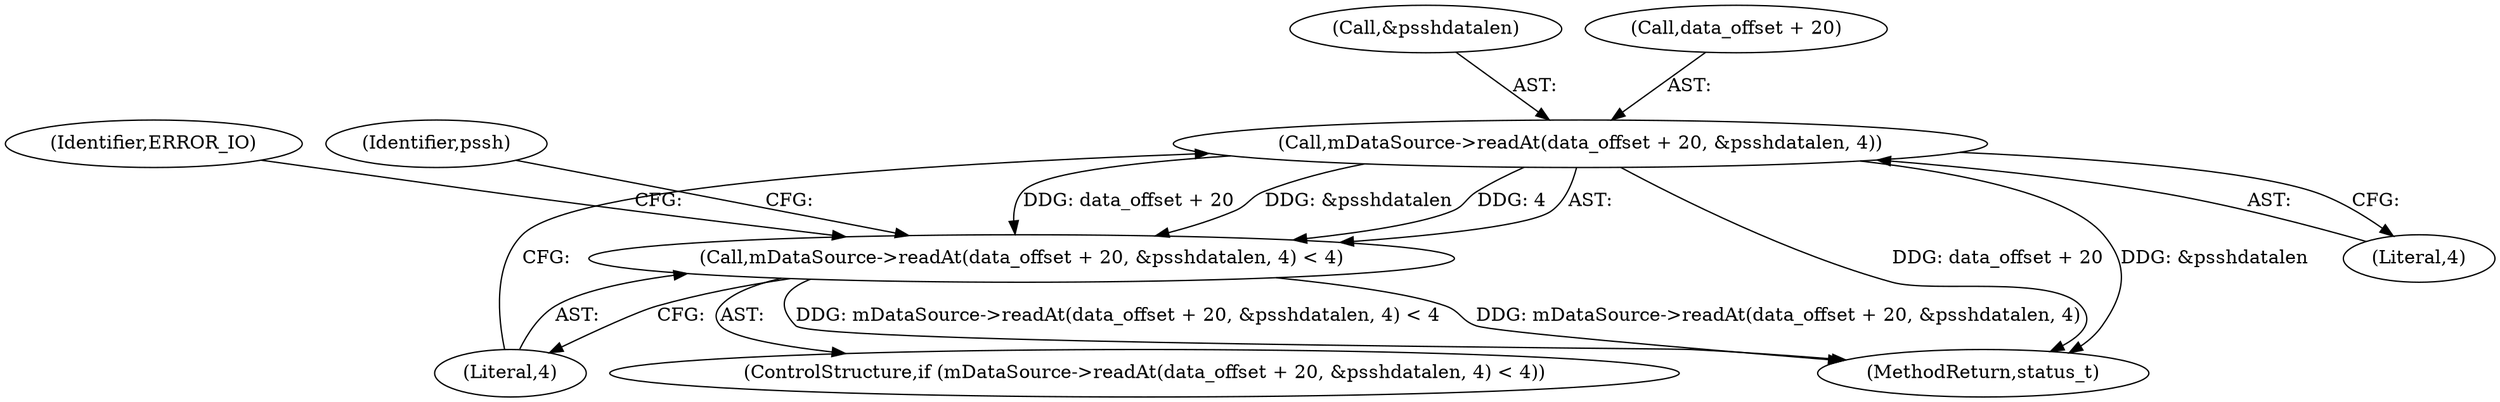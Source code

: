 digraph "0_Android_2674a7218eaa3c87f2ee26d26da5b9170e10f859@API" {
"1001026" [label="(Call,mDataSource->readAt(data_offset + 20, &psshdatalen, 4))"];
"1001025" [label="(Call,mDataSource->readAt(data_offset + 20, &psshdatalen, 4) < 4)"];
"1001036" [label="(Identifier,ERROR_IO)"];
"1001030" [label="(Call,&psshdatalen)"];
"1001032" [label="(Literal,4)"];
"1001026" [label="(Call,mDataSource->readAt(data_offset + 20, &psshdatalen, 4))"];
"1001039" [label="(Identifier,pssh)"];
"1001027" [label="(Call,data_offset + 20)"];
"1002927" [label="(MethodReturn,status_t)"];
"1001033" [label="(Literal,4)"];
"1001025" [label="(Call,mDataSource->readAt(data_offset + 20, &psshdatalen, 4) < 4)"];
"1001024" [label="(ControlStructure,if (mDataSource->readAt(data_offset + 20, &psshdatalen, 4) < 4))"];
"1001026" -> "1001025"  [label="AST: "];
"1001026" -> "1001032"  [label="CFG: "];
"1001027" -> "1001026"  [label="AST: "];
"1001030" -> "1001026"  [label="AST: "];
"1001032" -> "1001026"  [label="AST: "];
"1001033" -> "1001026"  [label="CFG: "];
"1001026" -> "1002927"  [label="DDG: data_offset + 20"];
"1001026" -> "1002927"  [label="DDG: &psshdatalen"];
"1001026" -> "1001025"  [label="DDG: data_offset + 20"];
"1001026" -> "1001025"  [label="DDG: &psshdatalen"];
"1001026" -> "1001025"  [label="DDG: 4"];
"1001025" -> "1001024"  [label="AST: "];
"1001025" -> "1001033"  [label="CFG: "];
"1001033" -> "1001025"  [label="AST: "];
"1001036" -> "1001025"  [label="CFG: "];
"1001039" -> "1001025"  [label="CFG: "];
"1001025" -> "1002927"  [label="DDG: mDataSource->readAt(data_offset + 20, &psshdatalen, 4)"];
"1001025" -> "1002927"  [label="DDG: mDataSource->readAt(data_offset + 20, &psshdatalen, 4) < 4"];
}
